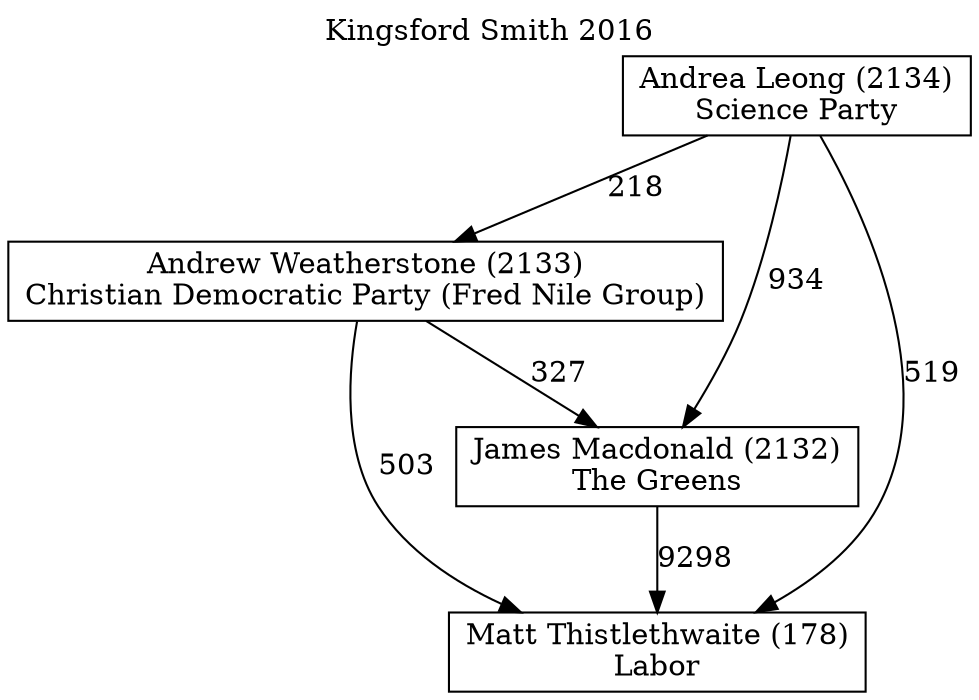 // House preference flow
digraph "Matt Thistlethwaite (178)_Kingsford Smith_2016" {
	graph [label="Kingsford Smith 2016" labelloc=t mclimit=10]
	node [shape=box]
	"Andrea Leong (2134)" [label="Andrea Leong (2134)
Science Party"]
	"Andrew Weatherstone (2133)" [label="Andrew Weatherstone (2133)
Christian Democratic Party (Fred Nile Group)"]
	"James Macdonald (2132)" [label="James Macdonald (2132)
The Greens"]
	"Matt Thistlethwaite (178)" [label="Matt Thistlethwaite (178)
Labor"]
	"Andrea Leong (2134)" -> "Andrew Weatherstone (2133)" [label=218]
	"Andrea Leong (2134)" -> "James Macdonald (2132)" [label=934]
	"Andrea Leong (2134)" -> "Matt Thistlethwaite (178)" [label=519]
	"Andrew Weatherstone (2133)" -> "James Macdonald (2132)" [label=327]
	"Andrew Weatherstone (2133)" -> "Matt Thistlethwaite (178)" [label=503]
	"James Macdonald (2132)" -> "Matt Thistlethwaite (178)" [label=9298]
}

